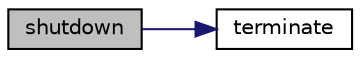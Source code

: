 digraph "shutdown"
{
 // LATEX_PDF_SIZE
  edge [fontname="Helvetica",fontsize="10",labelfontname="Helvetica",labelfontsize="10"];
  node [fontname="Helvetica",fontsize="10",shape=record];
  rankdir="LR";
  Node1 [label="shutdown",height=0.2,width=0.4,color="black", fillcolor="grey75", style="filled", fontcolor="black",tooltip=" "];
  Node1 -> Node2 [color="midnightblue",fontsize="10",style="solid",fontname="Helvetica"];
  Node2 [label="terminate",height=0.2,width=0.4,color="black", fillcolor="white", style="filled",URL="$classwp__mover_1_1_w_p_mover.html#a2561ec6ff5ec151676f3e0206e635bb8",tooltip=" "];
}
